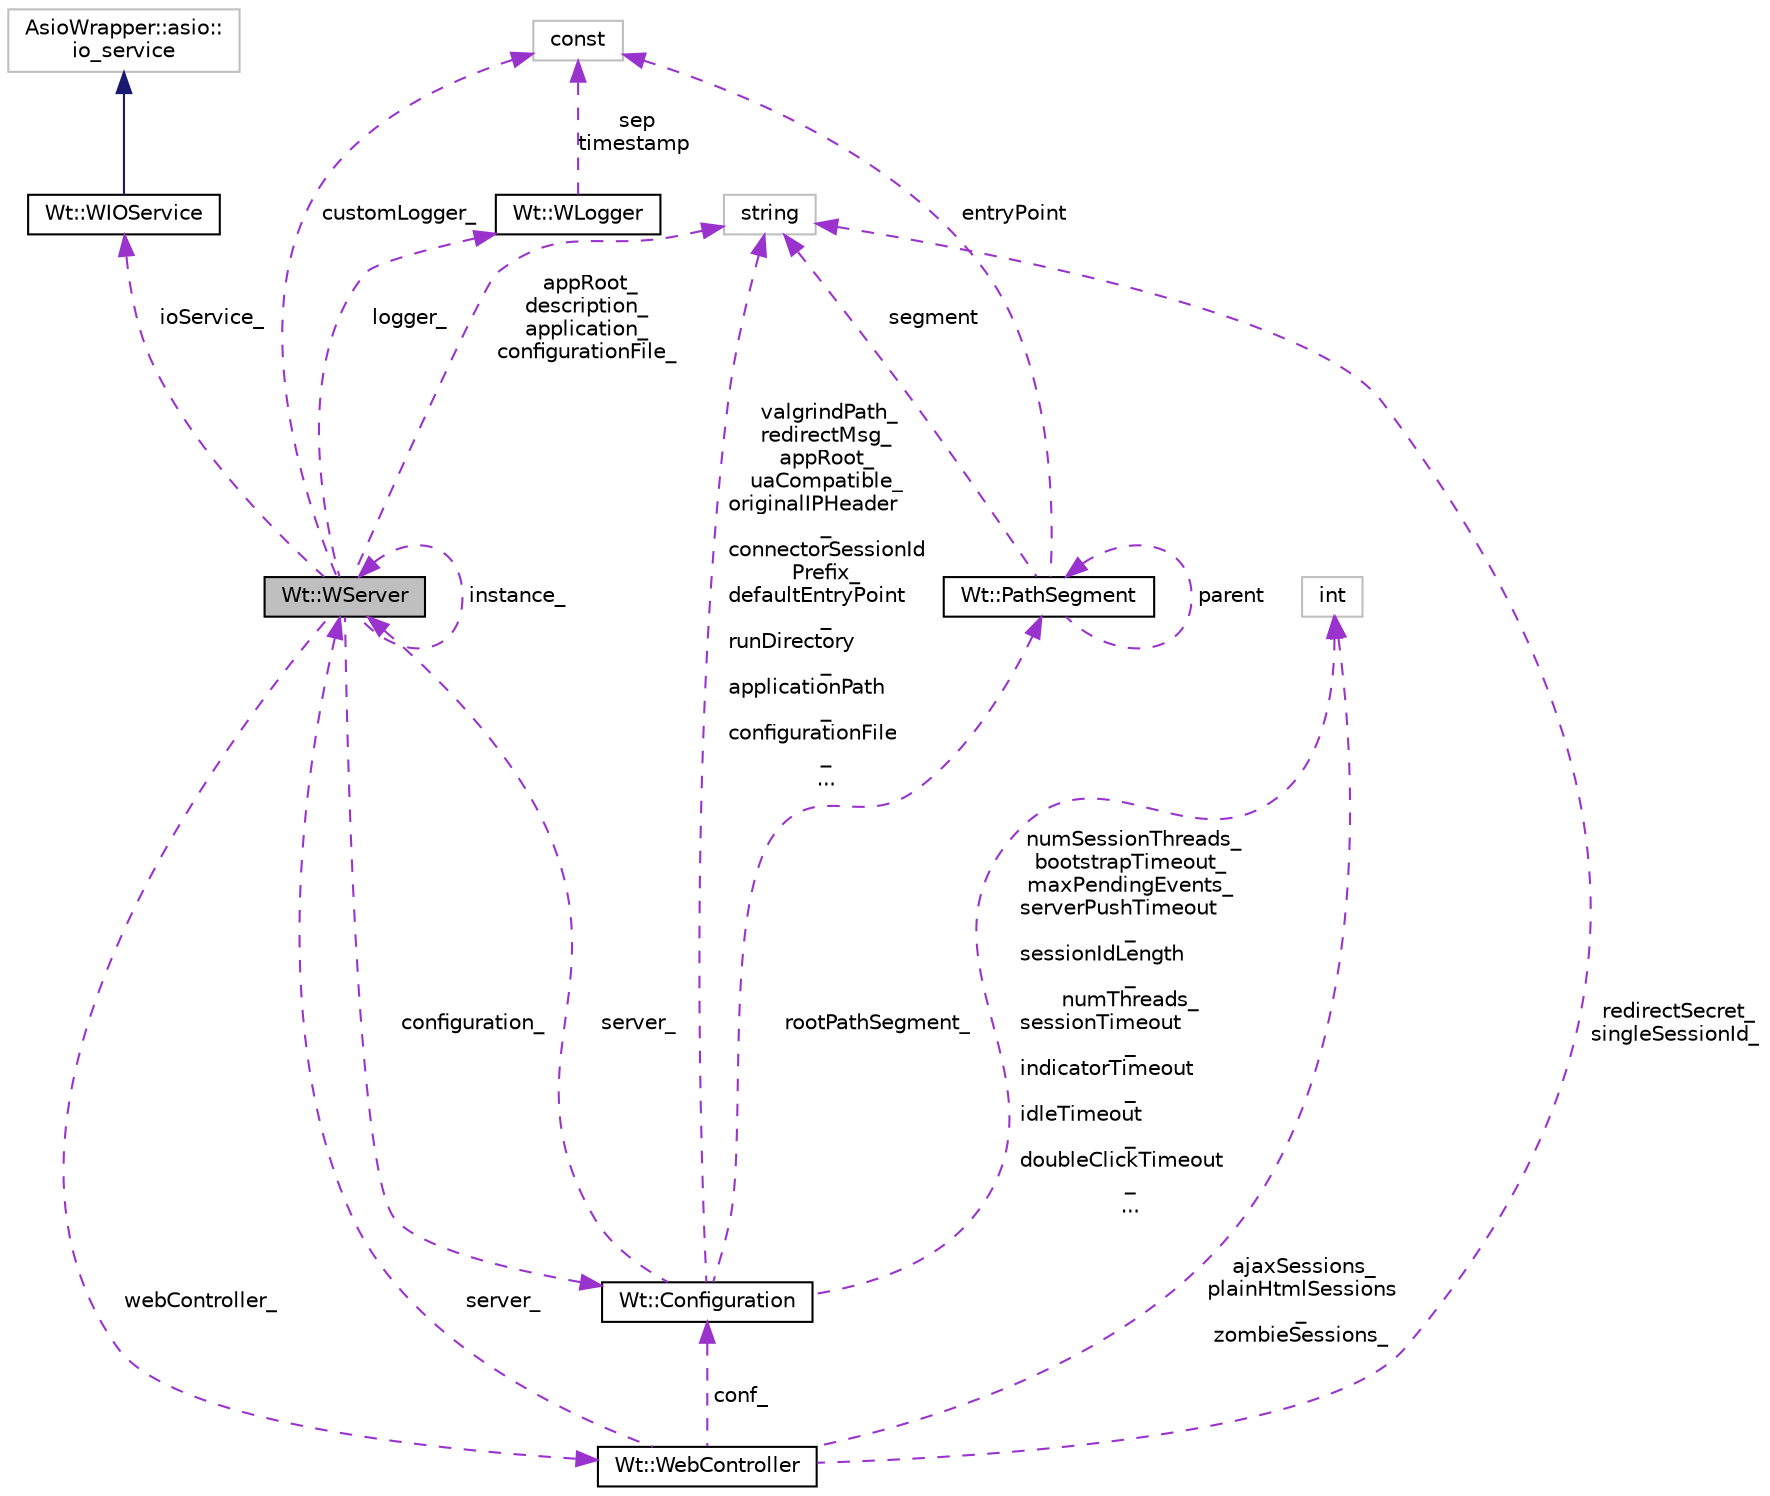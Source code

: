 digraph "Wt::WServer"
{
 // LATEX_PDF_SIZE
  edge [fontname="Helvetica",fontsize="10",labelfontname="Helvetica",labelfontsize="10"];
  node [fontname="Helvetica",fontsize="10",shape=record];
  Node1 [label="Wt::WServer",height=0.2,width=0.4,color="black", fillcolor="grey75", style="filled", fontcolor="black",tooltip="A class encapsulating a web application server."];
  Node2 -> Node1 [dir="back",color="darkorchid3",fontsize="10",style="dashed",label=" ioService_" ,fontname="Helvetica"];
  Node2 [label="Wt::WIOService",height=0.2,width=0.4,color="black", fillcolor="white", style="filled",URL="$classWt_1_1WIOService.html",tooltip="An I/O service."];
  Node3 -> Node2 [dir="back",color="midnightblue",fontsize="10",style="solid",fontname="Helvetica"];
  Node3 [label="AsioWrapper::asio::\lio_service",height=0.2,width=0.4,color="grey75", fillcolor="white", style="filled",tooltip=" "];
  Node4 -> Node1 [dir="back",color="darkorchid3",fontsize="10",style="dashed",label=" configuration_" ,fontname="Helvetica"];
  Node4 [label="Wt::Configuration",height=0.2,width=0.4,color="black", fillcolor="white", style="filled",URL="$classWt_1_1Configuration.html",tooltip=" "];
  Node5 -> Node4 [dir="back",color="darkorchid3",fontsize="10",style="dashed",label=" rootPathSegment_" ,fontname="Helvetica"];
  Node5 [label="Wt::PathSegment",height=0.2,width=0.4,color="black", fillcolor="white", style="filled",URL="$structWt_1_1PathSegment.html",tooltip=" "];
  Node5 -> Node5 [dir="back",color="darkorchid3",fontsize="10",style="dashed",label=" parent" ,fontname="Helvetica"];
  Node6 -> Node5 [dir="back",color="darkorchid3",fontsize="10",style="dashed",label=" segment" ,fontname="Helvetica"];
  Node6 [label="string",height=0.2,width=0.4,color="grey75", fillcolor="white", style="filled",tooltip=" "];
  Node7 -> Node5 [dir="back",color="darkorchid3",fontsize="10",style="dashed",label=" entryPoint" ,fontname="Helvetica"];
  Node7 [label="const",height=0.2,width=0.4,color="grey75", fillcolor="white", style="filled",tooltip=" "];
  Node1 -> Node4 [dir="back",color="darkorchid3",fontsize="10",style="dashed",label=" server_" ,fontname="Helvetica"];
  Node8 -> Node4 [dir="back",color="darkorchid3",fontsize="10",style="dashed",label=" numSessionThreads_\nbootstrapTimeout_\nmaxPendingEvents_\nserverPushTimeout\l_\nsessionIdLength\l_\nnumThreads_\nsessionTimeout\l_\nindicatorTimeout\l_\nidleTimeout\l_\ndoubleClickTimeout\l_\n..." ,fontname="Helvetica"];
  Node8 [label="int",height=0.2,width=0.4,color="grey75", fillcolor="white", style="filled",tooltip=" "];
  Node6 -> Node4 [dir="back",color="darkorchid3",fontsize="10",style="dashed",label=" valgrindPath_\nredirectMsg_\nappRoot_\nuaCompatible_\noriginalIPHeader\l_\nconnectorSessionId\lPrefix_\ndefaultEntryPoint\l_\nrunDirectory\l_\napplicationPath\l_\nconfigurationFile\l_\n..." ,fontname="Helvetica"];
  Node9 -> Node1 [dir="back",color="darkorchid3",fontsize="10",style="dashed",label=" logger_" ,fontname="Helvetica"];
  Node9 [label="Wt::WLogger",height=0.2,width=0.4,color="black", fillcolor="white", style="filled",URL="$classWt_1_1WLogger.html",tooltip="A simple logging class."];
  Node7 -> Node9 [dir="back",color="darkorchid3",fontsize="10",style="dashed",label=" sep\ntimestamp" ,fontname="Helvetica"];
  Node1 -> Node1 [dir="back",color="darkorchid3",fontsize="10",style="dashed",label=" instance_" ,fontname="Helvetica"];
  Node10 -> Node1 [dir="back",color="darkorchid3",fontsize="10",style="dashed",label=" webController_" ,fontname="Helvetica"];
  Node10 [label="Wt::WebController",height=0.2,width=0.4,color="black", fillcolor="white", style="filled",URL="$classWt_1_1WebController.html",tooltip=" "];
  Node4 -> Node10 [dir="back",color="darkorchid3",fontsize="10",style="dashed",label=" conf_" ,fontname="Helvetica"];
  Node1 -> Node10 [dir="back",color="darkorchid3",fontsize="10",style="dashed",label=" server_" ,fontname="Helvetica"];
  Node8 -> Node10 [dir="back",color="darkorchid3",fontsize="10",style="dashed",label=" ajaxSessions_\nplainHtmlSessions\l_\nzombieSessions_" ,fontname="Helvetica"];
  Node6 -> Node10 [dir="back",color="darkorchid3",fontsize="10",style="dashed",label=" redirectSecret_\nsingleSessionId_" ,fontname="Helvetica"];
  Node6 -> Node1 [dir="back",color="darkorchid3",fontsize="10",style="dashed",label=" appRoot_\ndescription_\napplication_\nconfigurationFile_" ,fontname="Helvetica"];
  Node7 -> Node1 [dir="back",color="darkorchid3",fontsize="10",style="dashed",label=" customLogger_" ,fontname="Helvetica"];
}
